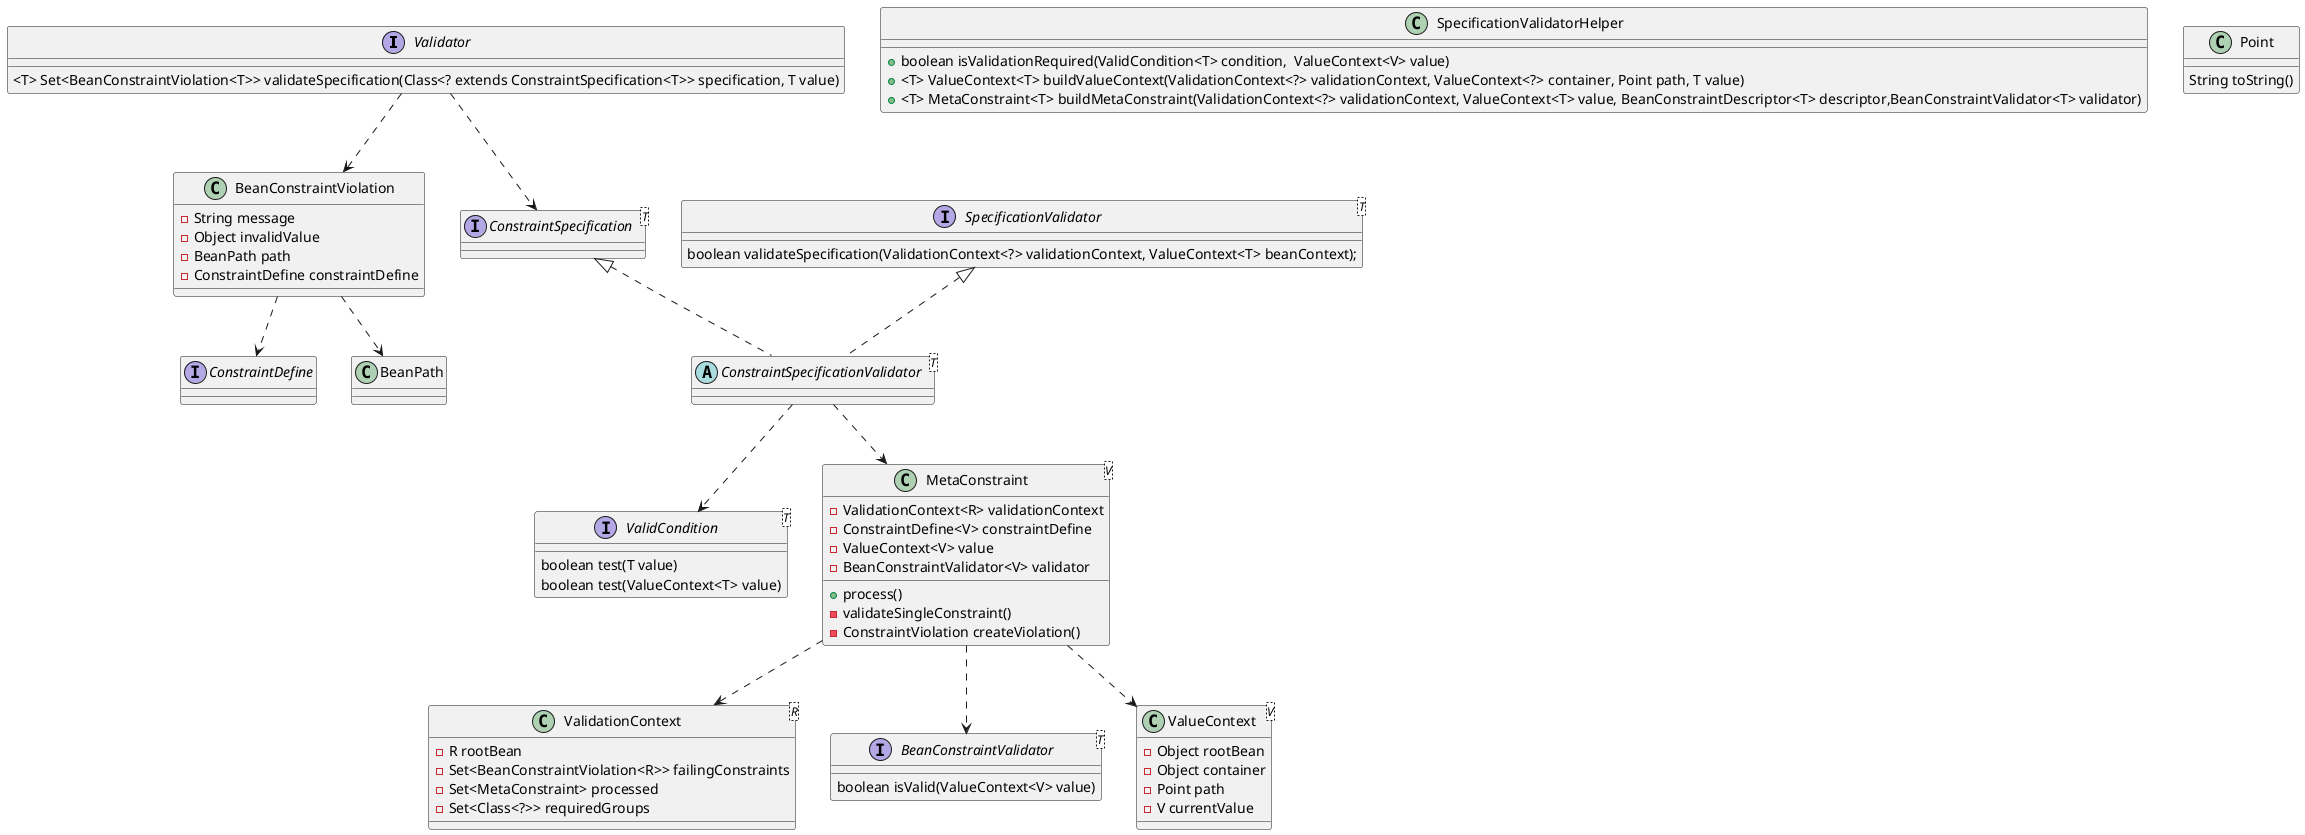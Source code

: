 @@startuml class

interface Validator{
 <T> Set<BeanConstraintViolation<T>> validateSpecification(Class<? extends ConstraintSpecification<T>> specification, T value) 
}

class BeanConstraintViolation{
    - String message
    - Object invalidValue
    - BeanPath path
    - ConstraintDefine constraintDefine
}

interface ConstraintSpecification<T> {

}
Validator ..> ConstraintSpecification
class ValidationContext<R>{
    - R rootBean
    - Set<BeanConstraintViolation<R>> failingConstraints
    - Set<MetaConstraint> processed
    - Set<Class<?>> requiredGroups

}
abstract ConstraintSpecificationValidator<T> implements SpecificationValidator, ConstraintSpecification{

}

interface SpecificationValidator<T> {
    boolean validateSpecification(ValidationContext<?> validationContext, ValueContext<T> beanContext);
}
interface ValidCondition<T> {
    boolean test(T value)
    boolean test(ValueContext<T> value)
}
ConstraintSpecificationValidator ..> ValidCondition
ConstraintSpecificationValidator ..> MetaConstraint
interface BeanConstraintValidator<T>{
    boolean isValid(ValueContext<V> value)
}

class SpecificationValidatorHelper{
    + boolean isValidationRequired(ValidCondition<T> condition,  ValueContext<V> value)
    + <T> ValueContext<T> buildValueContext(ValidationContext<?> validationContext, ValueContext<?> container, Point path, T value)
    + <T> MetaConstraint<T> buildMetaConstraint(ValidationContext<?> validationContext, ValueContext<T> value, BeanConstraintDescriptor<T> descriptor,BeanConstraintValidator<T> validator)
}

class MetaConstraint<V>{
    - ValidationContext<R> validationContext
    - ConstraintDefine<V> constraintDefine
    - ValueContext<V> value
    - BeanConstraintValidator<V> validator

    + process()
    - validateSingleConstraint()
    - ConstraintViolation createViolation()
}

MetaConstraint ..> ValidationContext
MetaConstraint ..> ValueContext
MetaConstraint ..> BeanConstraintValidator

class ValueContext<V>{
    - Object rootBean
	- Object container
	- Point path
	- V currentValue
}

class Point{
    String toString()
}

interface ConstraintDefine{

}

Validator ..> BeanConstraintViolation 
BeanConstraintViolation ..> BeanPath
BeanConstraintViolation ..> ConstraintDefine
@@enduml